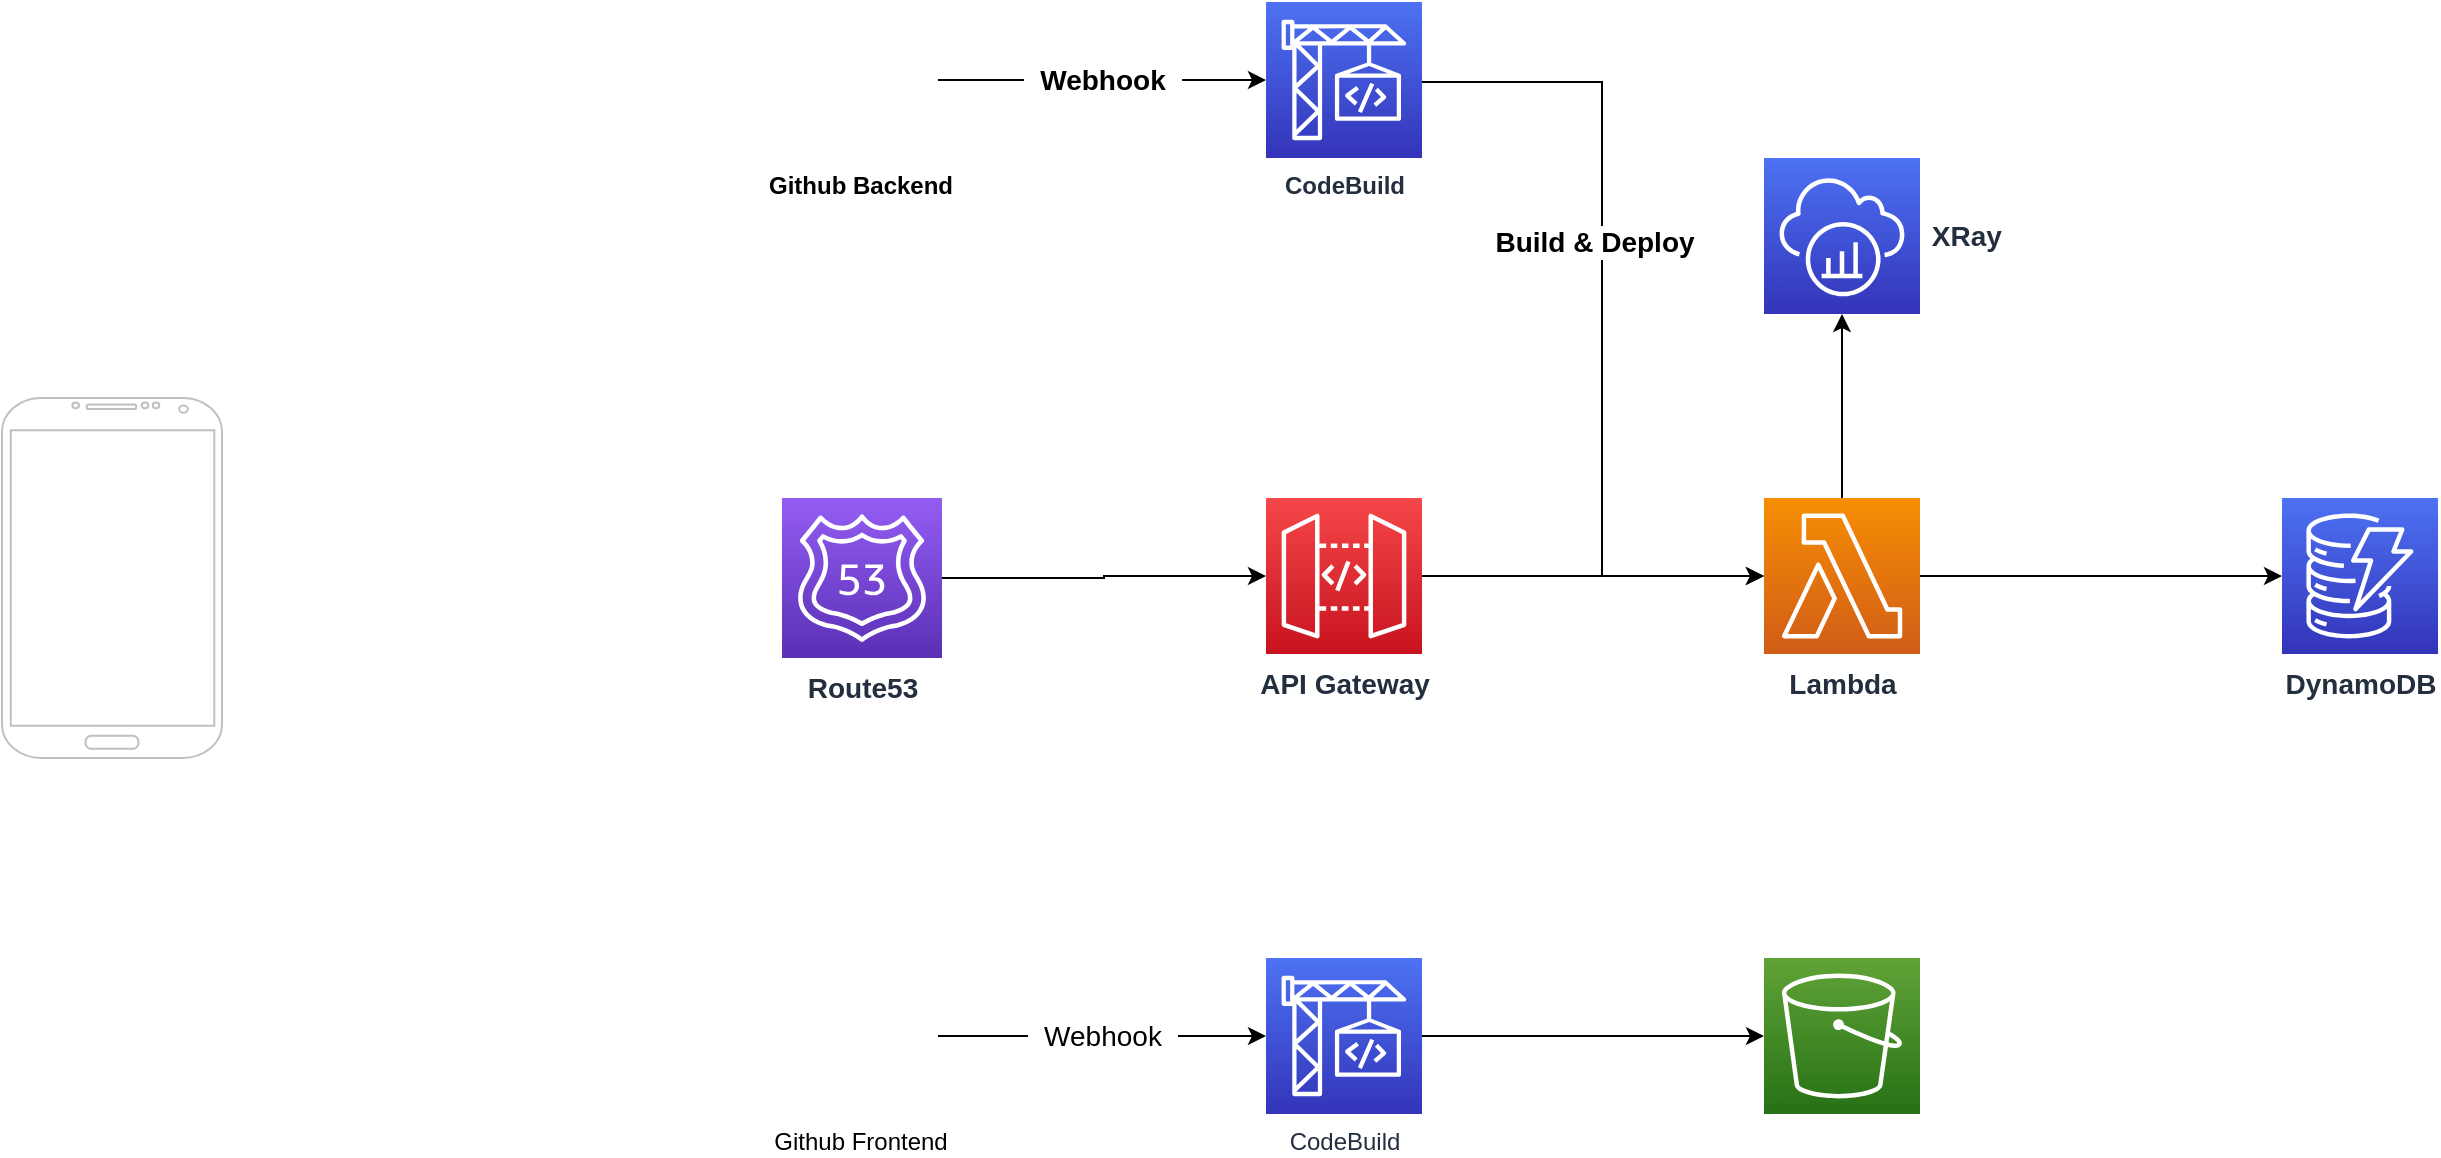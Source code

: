 <mxfile version="10.6.7" type="github"><diagram id="yBCVbLeDBcHkcQcWKIl3" name="Page-1"><mxGraphModel dx="2759" dy="1740" grid="1" gridSize="10" guides="1" tooltips="1" connect="1" arrows="1" fold="1" page="1" pageScale="1" pageWidth="1169" pageHeight="827" math="0" shadow="0"><root><mxCell id="0"/><mxCell id="1" parent="0"/><mxCell id="USmtRrXZU5JbKcmGLlPA-13" style="edgeStyle=orthogonalEdgeStyle;rounded=0;orthogonalLoop=1;jettySize=auto;html=1;" edge="1" parent="1" source="7p0B--uIeTFown_UXy9T-3" target="7p0B--uIeTFown_UXy9T-5"><mxGeometry relative="1" as="geometry"/></mxCell><mxCell id="USmtRrXZU5JbKcmGLlPA-15" style="edgeStyle=orthogonalEdgeStyle;rounded=0;orthogonalLoop=1;jettySize=auto;html=1;" edge="1" parent="1" source="7p0B--uIeTFown_UXy9T-3" target="USmtRrXZU5JbKcmGLlPA-14"><mxGeometry relative="1" as="geometry"/></mxCell><mxCell id="7p0B--uIeTFown_UXy9T-3" value="Lambda&lt;br style=&quot;font-size: 14px;&quot;&gt;" style="outlineConnect=0;fontColor=#232F3E;gradientColor=#F78E04;gradientDirection=north;fillColor=#D05C17;strokeColor=#ffffff;dashed=0;verticalLabelPosition=bottom;verticalAlign=top;align=center;html=1;fontSize=14;fontStyle=1;aspect=fixed;shape=mxgraph.aws4.resourceIcon;resIcon=mxgraph.aws4.lambda;" vertex="1" parent="1"><mxGeometry x="571" y="220" width="78" height="78" as="geometry"/></mxCell><mxCell id="USmtRrXZU5JbKcmGLlPA-12" style="edgeStyle=orthogonalEdgeStyle;rounded=0;orthogonalLoop=1;jettySize=auto;html=1;" edge="1" parent="1" source="7p0B--uIeTFown_UXy9T-4" target="7p0B--uIeTFown_UXy9T-3"><mxGeometry relative="1" as="geometry"/></mxCell><mxCell id="7p0B--uIeTFown_UXy9T-4" value="API Gateway&lt;br style=&quot;font-size: 14px;&quot;&gt;" style="outlineConnect=0;fontColor=#232F3E;gradientColor=#F54749;gradientDirection=north;fillColor=#C7131F;strokeColor=#ffffff;dashed=0;verticalLabelPosition=bottom;verticalAlign=top;align=center;html=1;fontSize=14;fontStyle=1;aspect=fixed;shape=mxgraph.aws4.resourceIcon;resIcon=mxgraph.aws4.api_gateway;" vertex="1" parent="1"><mxGeometry x="322" y="220" width="78" height="78" as="geometry"/></mxCell><mxCell id="7p0B--uIeTFown_UXy9T-5" value="DynamoDB" style="outlineConnect=0;fontColor=#232F3E;gradientColor=#4D72F3;gradientDirection=north;fillColor=#3334B9;strokeColor=#ffffff;dashed=0;verticalLabelPosition=bottom;verticalAlign=top;align=center;html=1;fontSize=14;fontStyle=1;aspect=fixed;shape=mxgraph.aws4.resourceIcon;resIcon=mxgraph.aws4.dynamodb;" vertex="1" parent="1"><mxGeometry x="830" y="220" width="78" height="78" as="geometry"/></mxCell><mxCell id="USmtRrXZU5JbKcmGLlPA-29" value="&amp;nbsp; Webhook&amp;nbsp;&amp;nbsp;" style="edgeStyle=orthogonalEdgeStyle;rounded=0;orthogonalLoop=1;jettySize=auto;html=1;fontSize=14;fontStyle=1" edge="1" parent="1" source="USmtRrXZU5JbKcmGLlPA-2" target="USmtRrXZU5JbKcmGLlPA-3"><mxGeometry relative="1" as="geometry"/></mxCell><mxCell id="USmtRrXZU5JbKcmGLlPA-2" value="Github Backend" style="shape=image;html=1;verticalAlign=top;verticalLabelPosition=bottom;labelBackgroundColor=#ffffff;imageAspect=0;aspect=fixed;image=https://cdn0.iconfinder.com/data/icons/octicons/1024/mark-github-128.png;fontStyle=1" vertex="1" parent="1"><mxGeometry x="80" y="-28" width="78" height="78" as="geometry"/></mxCell><mxCell id="USmtRrXZU5JbKcmGLlPA-27" style="edgeStyle=orthogonalEdgeStyle;rounded=0;orthogonalLoop=1;jettySize=auto;html=1;fontSize=14;fontStyle=1" edge="1" parent="1" source="USmtRrXZU5JbKcmGLlPA-3" target="7p0B--uIeTFown_UXy9T-3"><mxGeometry relative="1" as="geometry"><Array as="points"><mxPoint x="490" y="12"/><mxPoint x="490" y="259"/></Array></mxGeometry></mxCell><mxCell id="USmtRrXZU5JbKcmGLlPA-28" value="&lt;b&gt;Build &amp;amp; Deploy&lt;/b&gt;" style="text;html=1;resizable=0;points=[];align=center;verticalAlign=middle;labelBackgroundColor=#ffffff;fontSize=14;" vertex="1" connectable="0" parent="USmtRrXZU5JbKcmGLlPA-27"><mxGeometry x="-0.189" y="-4" relative="1" as="geometry"><mxPoint as="offset"/></mxGeometry></mxCell><mxCell id="USmtRrXZU5JbKcmGLlPA-3" value="CodeBuild" style="outlineConnect=0;fontColor=#232F3E;gradientColor=#4D72F3;gradientDirection=north;fillColor=#3334B9;strokeColor=#ffffff;dashed=0;verticalLabelPosition=bottom;verticalAlign=top;align=center;html=1;fontSize=12;fontStyle=1;aspect=fixed;shape=mxgraph.aws4.resourceIcon;resIcon=mxgraph.aws4.codebuild;" vertex="1" parent="1"><mxGeometry x="322.0" y="-28" width="78" height="78" as="geometry"/></mxCell><mxCell id="USmtRrXZU5JbKcmGLlPA-11" style="edgeStyle=orthogonalEdgeStyle;rounded=0;orthogonalLoop=1;jettySize=auto;html=1;" edge="1" parent="1" source="USmtRrXZU5JbKcmGLlPA-8" target="7p0B--uIeTFown_UXy9T-4"><mxGeometry relative="1" as="geometry"/></mxCell><mxCell id="USmtRrXZU5JbKcmGLlPA-8" value="Route53" style="outlineConnect=0;fontColor=#232F3E;gradientColor=#945DF2;gradientDirection=north;fillColor=#5A30B5;strokeColor=#ffffff;dashed=0;verticalLabelPosition=bottom;verticalAlign=top;align=center;html=1;fontSize=14;fontStyle=1;aspect=fixed;shape=mxgraph.aws4.resourceIcon;resIcon=mxgraph.aws4.route_53;" vertex="1" parent="1"><mxGeometry x="80" y="220" width="80" height="80" as="geometry"/></mxCell><mxCell id="USmtRrXZU5JbKcmGLlPA-9" value="" style="group" vertex="1" connectable="0" parent="1"><mxGeometry x="-310" y="170" width="110" height="180" as="geometry"/></mxCell><mxCell id="USmtRrXZU5JbKcmGLlPA-7" value="" style="group" vertex="1" connectable="0" parent="USmtRrXZU5JbKcmGLlPA-9"><mxGeometry width="110" height="180" as="geometry"/></mxCell><mxCell id="USmtRrXZU5JbKcmGLlPA-6" value="" style="group" vertex="1" connectable="0" parent="USmtRrXZU5JbKcmGLlPA-7"><mxGeometry width="110" height="180" as="geometry"/></mxCell><mxCell id="USmtRrXZU5JbKcmGLlPA-5" value="" style="verticalLabelPosition=bottom;verticalAlign=top;html=1;shadow=0;dashed=0;strokeWidth=1;shape=mxgraph.android.phone2;fillColor=#ffffff;strokeColor=#c0c0c0;" vertex="1" parent="USmtRrXZU5JbKcmGLlPA-6"><mxGeometry width="110" height="180.0" as="geometry"/></mxCell><mxCell id="USmtRrXZU5JbKcmGLlPA-4" value="" style="shape=image;html=1;verticalAlign=top;verticalLabelPosition=bottom;labelBackgroundColor=#ffffff;imageAspect=0;aspect=fixed;image=https://cdn2.iconfinder.com/data/icons/designer-skills/128/react-128.png" vertex="1" parent="USmtRrXZU5JbKcmGLlPA-7"><mxGeometry x="15" y="51" width="80" height="80" as="geometry"/></mxCell><mxCell id="USmtRrXZU5JbKcmGLlPA-14" value="&amp;nbsp;XRay" style="outlineConnect=0;fontColor=#232F3E;gradientColor=#4D72F3;gradientDirection=north;fillColor=#3334B9;strokeColor=#ffffff;dashed=0;verticalLabelPosition=middle;verticalAlign=middle;align=left;html=1;fontSize=14;fontStyle=1;aspect=fixed;shape=mxgraph.aws4.resourceIcon;resIcon=mxgraph.aws4.xray;labelPosition=right;" vertex="1" parent="1"><mxGeometry x="571" y="50" width="78" height="78" as="geometry"/></mxCell><mxCell id="USmtRrXZU5JbKcmGLlPA-33" value="&amp;nbsp; Webhook&amp;nbsp;&amp;nbsp;" style="edgeStyle=orthogonalEdgeStyle;rounded=0;orthogonalLoop=1;jettySize=auto;html=1;fontSize=14;" edge="1" parent="1" source="USmtRrXZU5JbKcmGLlPA-31" target="USmtRrXZU5JbKcmGLlPA-32"><mxGeometry relative="1" as="geometry"/></mxCell><mxCell id="USmtRrXZU5JbKcmGLlPA-31" value="Github Frontend" style="shape=image;html=1;verticalAlign=top;verticalLabelPosition=bottom;labelBackgroundColor=#ffffff;imageAspect=0;aspect=fixed;image=https://cdn0.iconfinder.com/data/icons/octicons/1024/mark-github-128.png" vertex="1" parent="1"><mxGeometry x="80" y="450" width="78" height="78" as="geometry"/></mxCell><mxCell id="USmtRrXZU5JbKcmGLlPA-35" style="edgeStyle=orthogonalEdgeStyle;rounded=0;orthogonalLoop=1;jettySize=auto;html=1;fontSize=14;" edge="1" parent="1" source="USmtRrXZU5JbKcmGLlPA-32" target="USmtRrXZU5JbKcmGLlPA-34"><mxGeometry relative="1" as="geometry"/></mxCell><mxCell id="USmtRrXZU5JbKcmGLlPA-32" value="CodeBuild" style="outlineConnect=0;fontColor=#232F3E;gradientColor=#4D72F3;gradientDirection=north;fillColor=#3334B9;strokeColor=#ffffff;dashed=0;verticalLabelPosition=bottom;verticalAlign=top;align=center;html=1;fontSize=12;fontStyle=0;aspect=fixed;shape=mxgraph.aws4.resourceIcon;resIcon=mxgraph.aws4.codebuild;" vertex="1" parent="1"><mxGeometry x="322.0" y="450" width="78" height="78" as="geometry"/></mxCell><mxCell id="USmtRrXZU5JbKcmGLlPA-34" value="" style="outlineConnect=0;fontColor=#232F3E;gradientColor=#60A337;gradientDirection=north;fillColor=#277116;strokeColor=#ffffff;dashed=0;verticalLabelPosition=bottom;verticalAlign=top;align=center;html=1;fontSize=12;fontStyle=0;aspect=fixed;shape=mxgraph.aws4.resourceIcon;resIcon=mxgraph.aws4.s3;" vertex="1" parent="1"><mxGeometry x="571" y="450" width="78" height="78" as="geometry"/></mxCell></root></mxGraphModel></diagram></mxfile>